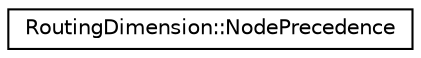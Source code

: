 digraph "Graphical Class Hierarchy"
{
 // LATEX_PDF_SIZE
  edge [fontname="Helvetica",fontsize="10",labelfontname="Helvetica",labelfontsize="10"];
  node [fontname="Helvetica",fontsize="10",shape=record];
  rankdir="LR";
  Node0 [label="RoutingDimension::NodePrecedence",height=0.2,width=0.4,color="black", fillcolor="white", style="filled",URL="$structoperations__research_1_1_routing_dimension_1_1_node_precedence.html",tooltip=" "];
}

